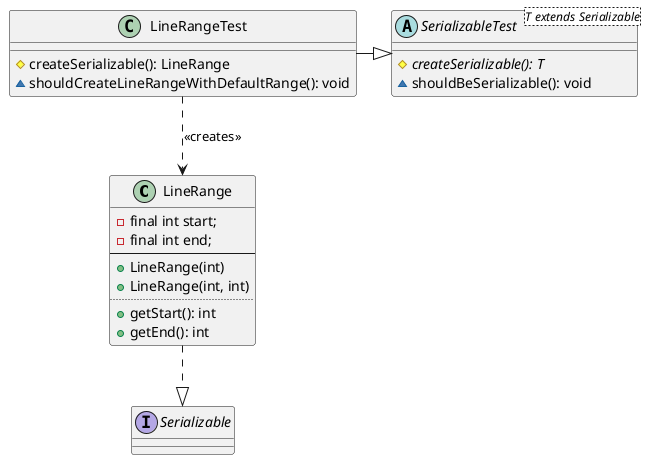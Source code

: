 @startuml

LineRange ..|> Serializable
LineRangeTest -|> SerializableTest
LineRangeTest ..> LineRange: <<creates>>

abstract class SerializableTest<T extends Serializable> {
    # {abstract} createSerializable(): T
    ~ shouldBeSerializable(): void
}

class LineRange {
    - final int start;
    - final int end;
    --
    + LineRange(int)
    + LineRange(int, int)
    ..
    + getStart(): int
    + getEnd(): int
}

class LineRangeTest {
    # createSerializable(): LineRange
    ~ shouldCreateLineRangeWithDefaultRange(): void
}

interface Serializable {
}

@enduml
